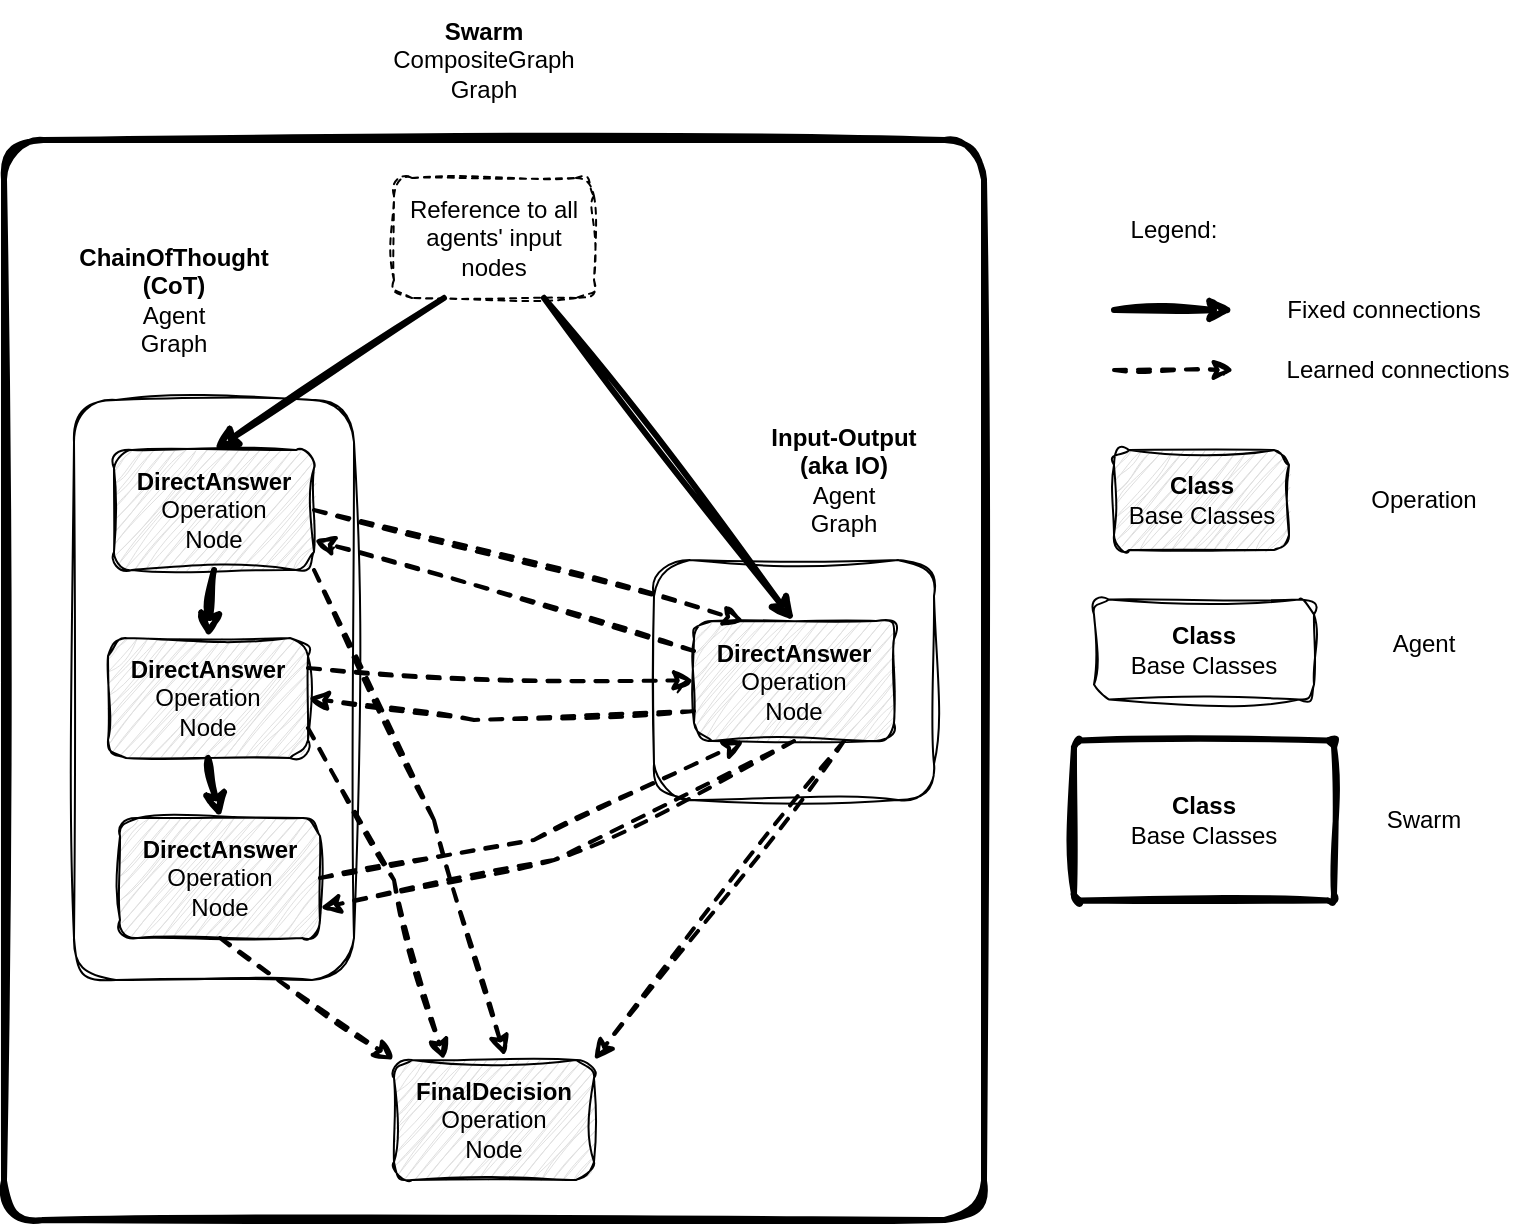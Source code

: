 <mxfile version="22.1.18" type="device">
  <diagram name="Page-1" id="mvyvjCWlfHUkhX-k2Om3">
    <mxGraphModel dx="1380" dy="892" grid="1" gridSize="10" guides="1" tooltips="1" connect="1" arrows="1" fold="1" page="1" pageScale="1" pageWidth="850" pageHeight="1100" math="0" shadow="0">
      <root>
        <mxCell id="0" />
        <mxCell id="1" parent="0" />
        <mxCell id="J99Reh4bUe1s1G-MDTEG-1" value="" style="rounded=1;whiteSpace=wrap;html=1;sketch=1;curveFitting=1;jiggle=2;" parent="1" vertex="1">
          <mxGeometry x="210" y="300" width="140" height="290" as="geometry" />
        </mxCell>
        <mxCell id="J99Reh4bUe1s1G-MDTEG-3" value="" style="rounded=1;whiteSpace=wrap;html=1;sketch=1;curveFitting=1;jiggle=2;" parent="1" vertex="1">
          <mxGeometry x="500" y="380" width="140" height="120" as="geometry" />
        </mxCell>
        <mxCell id="J99Reh4bUe1s1G-MDTEG-4" value="&lt;b&gt;DirectAnswer&lt;/b&gt;&lt;br&gt;Operation&lt;br&gt;Node" style="rounded=1;whiteSpace=wrap;html=1;sketch=1;curveFitting=1;jiggle=2;fillColor=#e0e0e0;" parent="1" vertex="1">
          <mxGeometry x="520" y="410.5" width="100" height="60" as="geometry" />
        </mxCell>
        <mxCell id="J99Reh4bUe1s1G-MDTEG-5" value="&lt;b&gt;Input-Output&lt;br&gt;(aka IO)&lt;br&gt;&lt;/b&gt;Agent&lt;br&gt;Graph" style="text;html=1;strokeColor=none;fillColor=none;align=center;verticalAlign=middle;whiteSpace=wrap;rounded=0;" parent="1" vertex="1">
          <mxGeometry x="550" y="310" width="90" height="60" as="geometry" />
        </mxCell>
        <mxCell id="J99Reh4bUe1s1G-MDTEG-6" value="&lt;b&gt;ChainOfThought (CoT)&lt;br&gt;&lt;/b&gt;Agent&lt;br&gt;Graph" style="text;html=1;strokeColor=none;fillColor=none;align=center;verticalAlign=middle;whiteSpace=wrap;rounded=0;" parent="1" vertex="1">
          <mxGeometry x="210" y="219.75" width="100" height="60" as="geometry" />
        </mxCell>
        <mxCell id="J99Reh4bUe1s1G-MDTEG-7" value="&lt;b&gt;DirectAnswer&lt;/b&gt;&lt;br&gt;Operation&lt;br&gt;Node" style="rounded=1;whiteSpace=wrap;html=1;sketch=1;curveFitting=1;jiggle=2;fillColor=#e0e0e0;" parent="1" vertex="1">
          <mxGeometry x="230" y="325" width="100" height="60" as="geometry" />
        </mxCell>
        <mxCell id="J99Reh4bUe1s1G-MDTEG-8" value="&lt;b&gt;DirectAnswer&lt;/b&gt;&lt;br&gt;Operation&lt;br&gt;Node" style="rounded=1;whiteSpace=wrap;html=1;sketch=1;curveFitting=1;jiggle=2;fillColor=#e0e0e0;" parent="1" vertex="1">
          <mxGeometry x="227" y="419" width="100" height="60" as="geometry" />
        </mxCell>
        <mxCell id="J99Reh4bUe1s1G-MDTEG-9" value="&lt;b&gt;DirectAnswer&lt;/b&gt;&lt;br&gt;Operation&lt;br&gt;Node" style="rounded=1;whiteSpace=wrap;html=1;sketch=1;curveFitting=1;jiggle=2;fillColor=#e0e0e0;" parent="1" vertex="1">
          <mxGeometry x="233" y="509" width="100" height="60" as="geometry" />
        </mxCell>
        <mxCell id="J99Reh4bUe1s1G-MDTEG-10" value="" style="endArrow=classic;html=1;rounded=0;exitX=0.5;exitY=1;exitDx=0;exitDy=0;entryX=0.5;entryY=0;entryDx=0;entryDy=0;strokeWidth=3;sketch=1;curveFitting=1;jiggle=2;" parent="1" source="J99Reh4bUe1s1G-MDTEG-7" target="J99Reh4bUe1s1G-MDTEG-8" edge="1">
          <mxGeometry width="50" height="50" relative="1" as="geometry">
            <mxPoint x="400" y="495" as="sourcePoint" />
            <mxPoint x="450" y="445" as="targetPoint" />
          </mxGeometry>
        </mxCell>
        <mxCell id="J99Reh4bUe1s1G-MDTEG-11" value="" style="endArrow=classic;html=1;rounded=0;exitX=0.5;exitY=1;exitDx=0;exitDy=0;entryX=0.5;entryY=0;entryDx=0;entryDy=0;strokeWidth=3;sketch=1;curveFitting=1;jiggle=2;" parent="1" source="J99Reh4bUe1s1G-MDTEG-8" target="J99Reh4bUe1s1G-MDTEG-9" edge="1">
          <mxGeometry width="50" height="50" relative="1" as="geometry">
            <mxPoint x="290" y="395" as="sourcePoint" />
            <mxPoint x="290" y="429" as="targetPoint" />
          </mxGeometry>
        </mxCell>
        <mxCell id="J99Reh4bUe1s1G-MDTEG-12" value="" style="endArrow=classic;html=1;rounded=0;strokeWidth=3;sketch=1;curveFitting=1;jiggle=2;" parent="1" edge="1">
          <mxGeometry width="50" height="50" relative="1" as="geometry">
            <mxPoint x="730" y="255" as="sourcePoint" />
            <mxPoint x="790" y="255" as="targetPoint" />
          </mxGeometry>
        </mxCell>
        <mxCell id="J99Reh4bUe1s1G-MDTEG-13" value="" style="endArrow=classic;html=1;rounded=0;strokeWidth=2;dashed=1;sketch=1;curveFitting=1;jiggle=2;" parent="1" edge="1">
          <mxGeometry width="50" height="50" relative="1" as="geometry">
            <mxPoint x="730" y="285" as="sourcePoint" />
            <mxPoint x="790" y="285" as="targetPoint" />
          </mxGeometry>
        </mxCell>
        <mxCell id="J99Reh4bUe1s1G-MDTEG-14" value="Fixed connections" style="text;html=1;strokeColor=none;fillColor=none;align=center;verticalAlign=middle;whiteSpace=wrap;rounded=0;" parent="1" vertex="1">
          <mxGeometry x="805" y="240" width="120" height="30" as="geometry" />
        </mxCell>
        <mxCell id="J99Reh4bUe1s1G-MDTEG-15" value="Learned connections" style="text;html=1;strokeColor=none;fillColor=none;align=center;verticalAlign=middle;whiteSpace=wrap;rounded=0;" parent="1" vertex="1">
          <mxGeometry x="807" y="270" width="130" height="30" as="geometry" />
        </mxCell>
        <mxCell id="J99Reh4bUe1s1G-MDTEG-16" value="" style="rounded=1;whiteSpace=wrap;html=1;fillColor=none;sketch=1;curveFitting=1;jiggle=2;arcSize=4;movable=1;resizable=1;rotatable=1;deletable=1;editable=1;locked=0;connectable=1;strokeWidth=3;" parent="1" vertex="1">
          <mxGeometry x="175" y="170" width="490" height="540" as="geometry" />
        </mxCell>
        <mxCell id="J99Reh4bUe1s1G-MDTEG-17" value="Legend:" style="text;html=1;strokeColor=none;fillColor=none;align=center;verticalAlign=middle;whiteSpace=wrap;rounded=0;" parent="1" vertex="1">
          <mxGeometry x="730" y="200" width="60" height="30" as="geometry" />
        </mxCell>
        <mxCell id="J99Reh4bUe1s1G-MDTEG-18" value="&lt;b&gt;FinalDecision&lt;br&gt;&lt;/b&gt;Operation&lt;br&gt;Node" style="rounded=1;whiteSpace=wrap;html=1;sketch=1;curveFitting=1;jiggle=2;fillColor=#e0e0e0;" parent="1" vertex="1">
          <mxGeometry x="370" y="630" width="100" height="60" as="geometry" />
        </mxCell>
        <mxCell id="J99Reh4bUe1s1G-MDTEG-19" value="Reference to all agents&#39; input nodes" style="rounded=1;whiteSpace=wrap;html=1;sketch=1;curveFitting=1;jiggle=2;dashed=1;" parent="1" vertex="1">
          <mxGeometry x="370" y="189" width="100" height="60" as="geometry" />
        </mxCell>
        <mxCell id="J99Reh4bUe1s1G-MDTEG-28" value="" style="endArrow=classic;html=1;rounded=0;exitX=0.25;exitY=1;exitDx=0;exitDy=0;strokeWidth=3;entryX=0.5;entryY=0;entryDx=0;entryDy=0;sketch=1;curveFitting=1;jiggle=2;" parent="1" source="J99Reh4bUe1s1G-MDTEG-19" target="J99Reh4bUe1s1G-MDTEG-7" edge="1">
          <mxGeometry width="50" height="50" relative="1" as="geometry">
            <mxPoint x="290" y="305" as="sourcePoint" />
            <mxPoint x="280" y="260" as="targetPoint" />
          </mxGeometry>
        </mxCell>
        <mxCell id="J99Reh4bUe1s1G-MDTEG-29" value="" style="endArrow=classic;html=1;rounded=0;exitX=0.75;exitY=1;exitDx=0;exitDy=0;strokeWidth=3;entryX=0.5;entryY=0;entryDx=0;entryDy=0;sketch=1;curveFitting=1;jiggle=2;" parent="1" source="J99Reh4bUe1s1G-MDTEG-19" target="J99Reh4bUe1s1G-MDTEG-4" edge="1">
          <mxGeometry width="50" height="50" relative="1" as="geometry">
            <mxPoint x="475" y="260" as="sourcePoint" />
            <mxPoint x="570" y="340.5" as="targetPoint" />
          </mxGeometry>
        </mxCell>
        <mxCell id="J99Reh4bUe1s1G-MDTEG-30" value="" style="endArrow=classic;html=1;rounded=0;strokeWidth=2;dashed=1;sketch=1;curveFitting=1;jiggle=2;entryX=0;entryY=0;entryDx=0;entryDy=0;exitX=0.5;exitY=1;exitDx=0;exitDy=0;" parent="1" source="J99Reh4bUe1s1G-MDTEG-9" target="J99Reh4bUe1s1G-MDTEG-18" edge="1">
          <mxGeometry width="50" height="50" relative="1" as="geometry">
            <mxPoint x="280" y="640" as="sourcePoint" />
            <mxPoint x="460" y="568.13" as="targetPoint" />
          </mxGeometry>
        </mxCell>
        <mxCell id="J99Reh4bUe1s1G-MDTEG-31" value="" style="endArrow=classic;html=1;rounded=0;strokeWidth=2;dashed=1;sketch=1;curveFitting=1;jiggle=2;exitX=0.75;exitY=1;exitDx=0;exitDy=0;entryX=1;entryY=0;entryDx=0;entryDy=0;" parent="1" source="J99Reh4bUe1s1G-MDTEG-4" target="J99Reh4bUe1s1G-MDTEG-18" edge="1">
          <mxGeometry width="50" height="50" relative="1" as="geometry">
            <mxPoint x="570" y="539.5" as="sourcePoint" />
            <mxPoint x="445" y="630" as="targetPoint" />
          </mxGeometry>
        </mxCell>
        <mxCell id="J99Reh4bUe1s1G-MDTEG-32" value="" style="endArrow=classic;html=1;rounded=0;strokeWidth=2;dashed=1;sketch=1;curveFitting=1;jiggle=2;entryX=0.25;entryY=0;entryDx=0;entryDy=0;exitX=1;exitY=0.5;exitDx=0;exitDy=0;" parent="1" source="J99Reh4bUe1s1G-MDTEG-7" target="J99Reh4bUe1s1G-MDTEG-4" edge="1">
          <mxGeometry width="50" height="50" relative="1" as="geometry">
            <mxPoint x="370" y="479.5" as="sourcePoint" />
            <mxPoint x="490" y="539.5" as="targetPoint" />
          </mxGeometry>
        </mxCell>
        <mxCell id="J99Reh4bUe1s1G-MDTEG-33" value="" style="endArrow=classic;html=1;rounded=0;strokeWidth=2;dashed=1;sketch=1;curveFitting=1;jiggle=2;entryX=1;entryY=0.75;entryDx=0;entryDy=0;exitX=0;exitY=0.25;exitDx=0;exitDy=0;" parent="1" source="J99Reh4bUe1s1G-MDTEG-4" target="J99Reh4bUe1s1G-MDTEG-7" edge="1">
          <mxGeometry width="50" height="50" relative="1" as="geometry">
            <mxPoint x="340" y="365" as="sourcePoint" />
            <mxPoint x="530" y="421" as="targetPoint" />
          </mxGeometry>
        </mxCell>
        <mxCell id="J99Reh4bUe1s1G-MDTEG-34" value="" style="endArrow=classic;html=1;rounded=0;strokeWidth=2;dashed=1;sketch=1;curveFitting=1;jiggle=2;entryX=0.554;entryY=-0.032;entryDx=0;entryDy=0;exitX=1;exitY=1;exitDx=0;exitDy=0;entryPerimeter=0;" parent="1" source="J99Reh4bUe1s1G-MDTEG-7" target="J99Reh4bUe1s1G-MDTEG-18" edge="1">
          <mxGeometry width="50" height="50" relative="1" as="geometry">
            <mxPoint x="340" y="365" as="sourcePoint" />
            <mxPoint x="555" y="421" as="targetPoint" />
            <Array as="points">
              <mxPoint x="390" y="510" />
            </Array>
          </mxGeometry>
        </mxCell>
        <mxCell id="J99Reh4bUe1s1G-MDTEG-35" value="" style="endArrow=classic;html=1;rounded=0;strokeWidth=2;dashed=1;sketch=1;curveFitting=1;jiggle=2;entryX=0.25;entryY=0;entryDx=0;entryDy=0;exitX=1;exitY=0.75;exitDx=0;exitDy=0;" parent="1" source="J99Reh4bUe1s1G-MDTEG-8" edge="1" target="J99Reh4bUe1s1G-MDTEG-18">
          <mxGeometry width="50" height="50" relative="1" as="geometry">
            <mxPoint x="327" y="446.54" as="sourcePoint" />
            <mxPoint x="406.5" y="700" as="targetPoint" />
            <Array as="points">
              <mxPoint x="370" y="540" />
            </Array>
          </mxGeometry>
        </mxCell>
        <mxCell id="J99Reh4bUe1s1G-MDTEG-36" value="" style="endArrow=classic;html=1;rounded=0;strokeWidth=2;dashed=1;sketch=1;curveFitting=1;jiggle=2;entryX=0;entryY=0.5;entryDx=0;entryDy=0;exitX=1;exitY=0.25;exitDx=0;exitDy=0;" parent="1" target="J99Reh4bUe1s1G-MDTEG-4" edge="1" source="J99Reh4bUe1s1G-MDTEG-8">
          <mxGeometry width="50" height="50" relative="1" as="geometry">
            <mxPoint x="330" y="450" as="sourcePoint" />
            <mxPoint x="416" y="712" as="targetPoint" />
            <Array as="points" />
          </mxGeometry>
        </mxCell>
        <mxCell id="J99Reh4bUe1s1G-MDTEG-37" value="" style="endArrow=classic;html=1;rounded=0;strokeWidth=2;dashed=1;sketch=1;curveFitting=1;jiggle=2;exitX=0;exitY=0.75;exitDx=0;exitDy=0;entryX=1;entryY=0.5;entryDx=0;entryDy=0;" parent="1" source="J99Reh4bUe1s1G-MDTEG-4" edge="1" target="J99Reh4bUe1s1G-MDTEG-8">
          <mxGeometry width="50" height="50" relative="1" as="geometry">
            <mxPoint x="340" y="460" as="sourcePoint" />
            <mxPoint x="310" y="480" as="targetPoint" />
            <Array as="points">
              <mxPoint x="410" y="460" />
            </Array>
          </mxGeometry>
        </mxCell>
        <mxCell id="J99Reh4bUe1s1G-MDTEG-40" value="" style="endArrow=classic;html=1;rounded=0;strokeWidth=2;dashed=1;sketch=1;curveFitting=1;jiggle=2;entryX=0.25;entryY=1;entryDx=0;entryDy=0;exitX=1;exitY=0.5;exitDx=0;exitDy=0;" parent="1" source="J99Reh4bUe1s1G-MDTEG-9" target="J99Reh4bUe1s1G-MDTEG-4" edge="1">
          <mxGeometry width="50" height="50" relative="1" as="geometry">
            <mxPoint x="320" y="622.5" as="sourcePoint" />
            <mxPoint x="410" y="710" as="targetPoint" />
            <Array as="points">
              <mxPoint x="440" y="520" />
            </Array>
          </mxGeometry>
        </mxCell>
        <mxCell id="J99Reh4bUe1s1G-MDTEG-41" value="&lt;b&gt;Swarm&lt;/b&gt;&lt;br&gt;CompositeGraph&lt;br&gt;Graph" style="text;html=1;strokeColor=none;fillColor=none;align=center;verticalAlign=middle;whiteSpace=wrap;rounded=0;" parent="1" vertex="1">
          <mxGeometry x="370" y="100" width="90" height="60" as="geometry" />
        </mxCell>
        <mxCell id="J99Reh4bUe1s1G-MDTEG-42" value="&lt;b&gt;Class&lt;br&gt;&lt;/b&gt;Base Classes" style="rounded=1;whiteSpace=wrap;html=1;sketch=1;curveFitting=1;jiggle=2;fillColor=#dedede;" parent="1" vertex="1">
          <mxGeometry x="730" y="325" width="87.5" height="50" as="geometry" />
        </mxCell>
        <mxCell id="J99Reh4bUe1s1G-MDTEG-43" value="&lt;b style=&quot;border-color: var(--border-color);&quot;&gt;Class&lt;br style=&quot;border-color: var(--border-color);&quot;&gt;&lt;/b&gt;Base Classes" style="rounded=1;whiteSpace=wrap;html=1;sketch=1;curveFitting=1;jiggle=2;" parent="1" vertex="1">
          <mxGeometry x="720" y="399.75" width="110" height="50" as="geometry" />
        </mxCell>
        <mxCell id="J99Reh4bUe1s1G-MDTEG-44" value="&lt;b style=&quot;border-color: var(--border-color);&quot;&gt;Class&lt;br style=&quot;border-color: var(--border-color);&quot;&gt;&lt;/b&gt;Base Classes" style="rounded=1;whiteSpace=wrap;html=1;fillColor=none;sketch=1;curveFitting=1;jiggle=2;arcSize=4;movable=1;resizable=1;rotatable=1;deletable=1;editable=1;locked=0;connectable=1;strokeWidth=3;" parent="1" vertex="1">
          <mxGeometry x="710" y="470.25" width="130" height="80" as="geometry" />
        </mxCell>
        <mxCell id="J99Reh4bUe1s1G-MDTEG-45" value="Operation" style="text;html=1;strokeColor=none;fillColor=none;align=center;verticalAlign=middle;whiteSpace=wrap;rounded=0;" parent="1" vertex="1">
          <mxGeometry x="840" y="335" width="90" height="30" as="geometry" />
        </mxCell>
        <mxCell id="J99Reh4bUe1s1G-MDTEG-46" value="Agent" style="text;html=1;strokeColor=none;fillColor=none;align=center;verticalAlign=middle;whiteSpace=wrap;rounded=0;" parent="1" vertex="1">
          <mxGeometry x="840" y="407.25" width="90" height="30" as="geometry" />
        </mxCell>
        <mxCell id="J99Reh4bUe1s1G-MDTEG-47" value="Swarm" style="text;html=1;strokeColor=none;fillColor=none;align=center;verticalAlign=middle;whiteSpace=wrap;rounded=0;" parent="1" vertex="1">
          <mxGeometry x="840" y="495.25" width="90" height="30" as="geometry" />
        </mxCell>
        <mxCell id="CZzCSnsS5xlX5FiLLCHD-2" value="" style="endArrow=classic;html=1;rounded=0;strokeWidth=2;dashed=1;sketch=1;curveFitting=1;jiggle=2;exitX=0.5;exitY=1;exitDx=0;exitDy=0;entryX=1;entryY=0.75;entryDx=0;entryDy=0;" edge="1" parent="1" source="J99Reh4bUe1s1G-MDTEG-4" target="J99Reh4bUe1s1G-MDTEG-9">
          <mxGeometry width="50" height="50" relative="1" as="geometry">
            <mxPoint x="343" y="549" as="sourcePoint" />
            <mxPoint x="470" y="590" as="targetPoint" />
            <Array as="points">
              <mxPoint x="450" y="530" />
            </Array>
          </mxGeometry>
        </mxCell>
      </root>
    </mxGraphModel>
  </diagram>
</mxfile>

